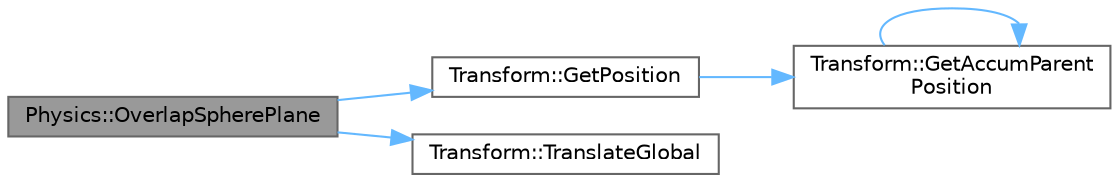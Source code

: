 digraph "Physics::OverlapSpherePlane"
{
 // LATEX_PDF_SIZE
  bgcolor="transparent";
  edge [fontname=Helvetica,fontsize=10,labelfontname=Helvetica,labelfontsize=10];
  node [fontname=Helvetica,fontsize=10,shape=box,height=0.2,width=0.4];
  rankdir="LR";
  Node1 [label="Physics::OverlapSpherePlane",height=0.2,width=0.4,color="gray40", fillcolor="grey60", style="filled", fontcolor="black",tooltip="Checks if a sphere is overlapping a plane, and depenetrates"];
  Node1 -> Node2 [color="steelblue1",style="solid"];
  Node2 [label="Transform::GetPosition",height=0.2,width=0.4,color="grey40", fillcolor="white", style="filled",URL="$class_transform.html#a482ec8a49b08f224b2ec513dc27f47b5",tooltip="Gets the position of this transform"];
  Node2 -> Node3 [color="steelblue1",style="solid"];
  Node3 [label="Transform::GetAccumParent\lPosition",height=0.2,width=0.4,color="grey40", fillcolor="white", style="filled",URL="$class_transform.html#aa12429358147b70bdfd11af25a99f660",tooltip=" "];
  Node3 -> Node3 [color="steelblue1",style="solid"];
  Node1 -> Node4 [color="steelblue1",style="solid"];
  Node4 [label="Transform::TranslateGlobal",height=0.2,width=0.4,color="grey40", fillcolor="white", style="filled",URL="$class_transform.html#abd54bc9cc0def3dd94cce058b49082b8",tooltip="Translates our matrix, disregarding rotation"];
}
